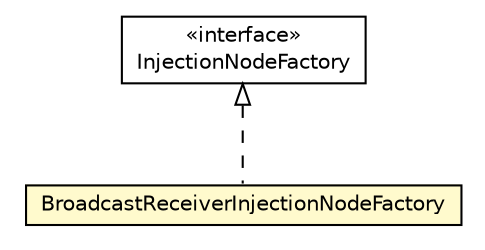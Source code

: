 #!/usr/local/bin/dot
#
# Class diagram 
# Generated by UMLGraph version 5.1 (http://www.umlgraph.org/)
#

digraph G {
	edge [fontname="Helvetica",fontsize=10,labelfontname="Helvetica",labelfontsize=10];
	node [fontname="Helvetica",fontsize=10,shape=plaintext];
	nodesep=0.25;
	ranksep=0.5;
	// org.androidtransfuse.gen.componentBuilder.InjectionNodeFactory
	c89687 [label=<<table title="org.androidtransfuse.gen.componentBuilder.InjectionNodeFactory" border="0" cellborder="1" cellspacing="0" cellpadding="2" port="p" href="./InjectionNodeFactory.html">
		<tr><td><table border="0" cellspacing="0" cellpadding="1">
<tr><td align="center" balign="center"> &#171;interface&#187; </td></tr>
<tr><td align="center" balign="center"> InjectionNodeFactory </td></tr>
		</table></td></tr>
		</table>>, fontname="Helvetica", fontcolor="black", fontsize=10.0];
	// org.androidtransfuse.gen.componentBuilder.BroadcastReceiverInjectionNodeFactory
	c89702 [label=<<table title="org.androidtransfuse.gen.componentBuilder.BroadcastReceiverInjectionNodeFactory" border="0" cellborder="1" cellspacing="0" cellpadding="2" port="p" bgcolor="lemonChiffon" href="./BroadcastReceiverInjectionNodeFactory.html">
		<tr><td><table border="0" cellspacing="0" cellpadding="1">
<tr><td align="center" balign="center"> BroadcastReceiverInjectionNodeFactory </td></tr>
		</table></td></tr>
		</table>>, fontname="Helvetica", fontcolor="black", fontsize=10.0];
	//org.androidtransfuse.gen.componentBuilder.BroadcastReceiverInjectionNodeFactory implements org.androidtransfuse.gen.componentBuilder.InjectionNodeFactory
	c89687:p -> c89702:p [dir=back,arrowtail=empty,style=dashed];
}

